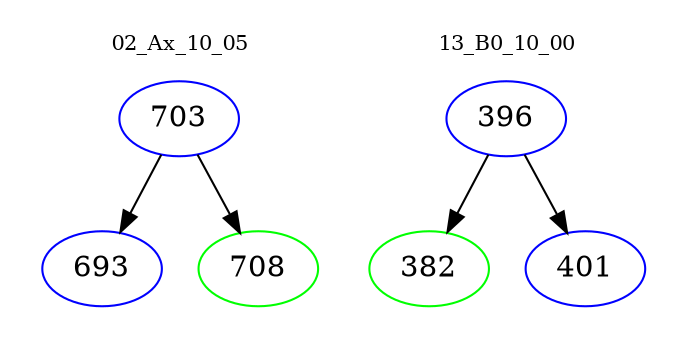 digraph{
subgraph cluster_0 {
color = white
label = "02_Ax_10_05";
fontsize=10;
T0_703 [label="703", color="blue"]
T0_703 -> T0_693 [color="black"]
T0_693 [label="693", color="blue"]
T0_703 -> T0_708 [color="black"]
T0_708 [label="708", color="green"]
}
subgraph cluster_1 {
color = white
label = "13_B0_10_00";
fontsize=10;
T1_396 [label="396", color="blue"]
T1_396 -> T1_382 [color="black"]
T1_382 [label="382", color="green"]
T1_396 -> T1_401 [color="black"]
T1_401 [label="401", color="blue"]
}
}
